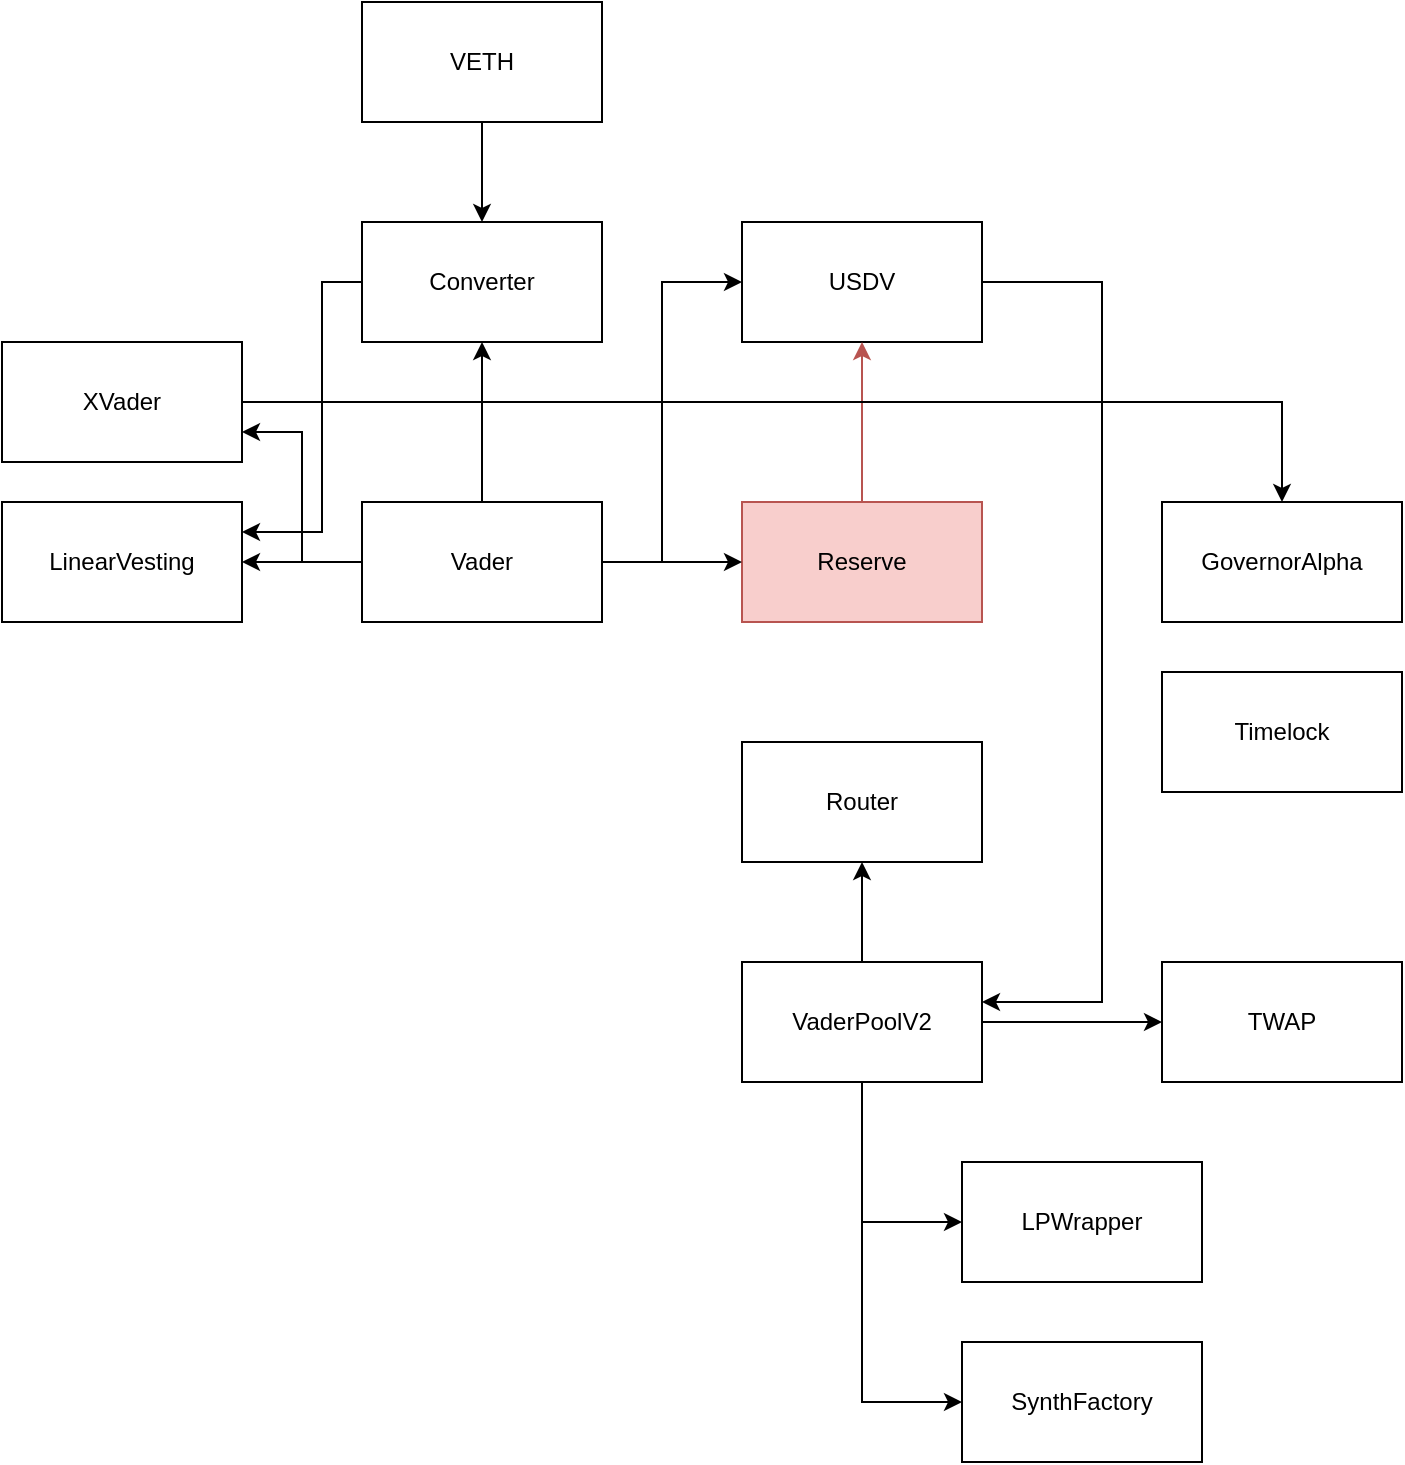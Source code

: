 <mxfile version="15.8.4" type="device"><diagram id="hppAtZGRtyBYPSNbsOE0" name="Page-1"><mxGraphModel dx="1350" dy="777" grid="1" gridSize="10" guides="1" tooltips="1" connect="1" arrows="1" fold="1" page="1" pageScale="1" pageWidth="1100" pageHeight="850" math="0" shadow="0"><root><mxCell id="0"/><mxCell id="1" parent="0"/><mxCell id="SMED7XCr4q9x-_h-L-x7-2" value="VETH" style="rounded=0;whiteSpace=wrap;html=1;" parent="1" vertex="1"><mxGeometry x="190" y="60" width="120" height="60" as="geometry"/></mxCell><mxCell id="SMED7XCr4q9x-_h-L-x7-3" value="Converter" style="rounded=0;whiteSpace=wrap;html=1;" parent="1" vertex="1"><mxGeometry x="190" y="170" width="120" height="60" as="geometry"/></mxCell><mxCell id="SMED7XCr4q9x-_h-L-x7-4" value="Vader" style="rounded=0;whiteSpace=wrap;html=1;" parent="1" vertex="1"><mxGeometry x="190" y="310" width="120" height="60" as="geometry"/></mxCell><mxCell id="SMED7XCr4q9x-_h-L-x7-5" value="LinearVesting" style="rounded=0;whiteSpace=wrap;html=1;" parent="1" vertex="1"><mxGeometry x="10" y="310" width="120" height="60" as="geometry"/></mxCell><mxCell id="SMED7XCr4q9x-_h-L-x7-6" value="" style="endArrow=classic;html=1;rounded=0;exitX=0;exitY=0.5;exitDx=0;exitDy=0;strokeColor=default;labelBackgroundColor=default;fontColor=default;" parent="1" source="SMED7XCr4q9x-_h-L-x7-4" target="SMED7XCr4q9x-_h-L-x7-5" edge="1"><mxGeometry width="50" height="50" relative="1" as="geometry"><mxPoint x="400" y="370" as="sourcePoint"/><mxPoint x="450" y="320" as="targetPoint"/></mxGeometry></mxCell><mxCell id="SMED7XCr4q9x-_h-L-x7-7" value="" style="endArrow=classic;html=1;rounded=0;exitX=0.5;exitY=0;exitDx=0;exitDy=0;" parent="1" source="SMED7XCr4q9x-_h-L-x7-4" target="SMED7XCr4q9x-_h-L-x7-3" edge="1"><mxGeometry width="50" height="50" relative="1" as="geometry"><mxPoint x="400" y="370" as="sourcePoint"/><mxPoint x="450" y="320" as="targetPoint"/></mxGeometry></mxCell><mxCell id="SMED7XCr4q9x-_h-L-x7-9" value="" style="endArrow=classic;html=1;rounded=0;exitX=0.5;exitY=1;exitDx=0;exitDy=0;" parent="1" source="SMED7XCr4q9x-_h-L-x7-2" target="SMED7XCr4q9x-_h-L-x7-3" edge="1"><mxGeometry width="50" height="50" relative="1" as="geometry"><mxPoint x="400" y="370" as="sourcePoint"/><mxPoint x="450" y="320" as="targetPoint"/></mxGeometry></mxCell><mxCell id="SMED7XCr4q9x-_h-L-x7-10" value="Reserve" style="rounded=0;whiteSpace=wrap;html=1;fillColor=#f8cecc;strokeColor=#b85450;" parent="1" vertex="1"><mxGeometry x="380" y="310" width="120" height="60" as="geometry"/></mxCell><mxCell id="SMED7XCr4q9x-_h-L-x7-11" value="" style="endArrow=classic;html=1;rounded=0;exitX=1;exitY=0.5;exitDx=0;exitDy=0;entryX=0;entryY=0.5;entryDx=0;entryDy=0;" parent="1" source="SMED7XCr4q9x-_h-L-x7-4" target="SMED7XCr4q9x-_h-L-x7-10" edge="1"><mxGeometry width="50" height="50" relative="1" as="geometry"><mxPoint x="400" y="370" as="sourcePoint"/><mxPoint x="450" y="320" as="targetPoint"/></mxGeometry></mxCell><mxCell id="SMED7XCr4q9x-_h-L-x7-12" value="Router" style="rounded=0;whiteSpace=wrap;html=1;" parent="1" vertex="1"><mxGeometry x="380" y="430" width="120" height="60" as="geometry"/></mxCell><mxCell id="SMED7XCr4q9x-_h-L-x7-13" value="VaderPoolV2" style="rounded=0;whiteSpace=wrap;html=1;fillColor=default;strokeColor=default;fontColor=default;" parent="1" vertex="1"><mxGeometry x="380" y="540" width="120" height="60" as="geometry"/></mxCell><mxCell id="SMED7XCr4q9x-_h-L-x7-14" value="" style="endArrow=classic;html=1;rounded=0;exitX=0.5;exitY=0;exitDx=0;exitDy=0;entryX=0.5;entryY=1;entryDx=0;entryDy=0;" parent="1" source="SMED7XCr4q9x-_h-L-x7-13" target="SMED7XCr4q9x-_h-L-x7-12" edge="1"><mxGeometry width="50" height="50" relative="1" as="geometry"><mxPoint x="400" y="370" as="sourcePoint"/><mxPoint x="450" y="320" as="targetPoint"/></mxGeometry></mxCell><mxCell id="SMED7XCr4q9x-_h-L-x7-20" value="USDV" style="rounded=0;whiteSpace=wrap;html=1;" parent="1" vertex="1"><mxGeometry x="380" y="170" width="120" height="60" as="geometry"/></mxCell><mxCell id="SMED7XCr4q9x-_h-L-x7-21" value="" style="endArrow=classic;html=1;rounded=0;exitX=1;exitY=0.5;exitDx=0;exitDy=0;entryX=0;entryY=0.5;entryDx=0;entryDy=0;" parent="1" source="SMED7XCr4q9x-_h-L-x7-4" target="SMED7XCr4q9x-_h-L-x7-20" edge="1"><mxGeometry width="50" height="50" relative="1" as="geometry"><mxPoint x="400" y="370" as="sourcePoint"/><mxPoint x="450" y="320" as="targetPoint"/><Array as="points"><mxPoint x="340" y="340"/><mxPoint x="340" y="200"/></Array></mxGeometry></mxCell><mxCell id="SMED7XCr4q9x-_h-L-x7-22" value="GovernorAlpha" style="rounded=0;whiteSpace=wrap;html=1;" parent="1" vertex="1"><mxGeometry x="590" y="310" width="120" height="60" as="geometry"/></mxCell><mxCell id="SMED7XCr4q9x-_h-L-x7-23" value="Timelock" style="rounded=0;whiteSpace=wrap;html=1;" parent="1" vertex="1"><mxGeometry x="590" y="395" width="120" height="60" as="geometry"/></mxCell><mxCell id="IgApeeY2ADN8JjNcoFpt-17" value="" style="endArrow=classic;html=1;rounded=0;entryX=0.5;entryY=1;entryDx=0;entryDy=0;exitX=0.5;exitY=0;exitDx=0;exitDy=0;fillColor=#f8cecc;strokeColor=#b85450;" parent="1" source="SMED7XCr4q9x-_h-L-x7-10" target="SMED7XCr4q9x-_h-L-x7-20" edge="1"><mxGeometry width="50" height="50" relative="1" as="geometry"><mxPoint x="400" y="430" as="sourcePoint"/><mxPoint x="450" y="380" as="targetPoint"/></mxGeometry></mxCell><mxCell id="SZLhZE75QkHYMfdiYkfl-1" value="" style="endArrow=classic;html=1;rounded=0;exitX=1;exitY=0.5;exitDx=0;exitDy=0;" parent="1" source="SMED7XCr4q9x-_h-L-x7-20" edge="1"><mxGeometry width="50" height="50" relative="1" as="geometry"><mxPoint x="520" y="420" as="sourcePoint"/><mxPoint x="500" y="560" as="targetPoint"/><Array as="points"><mxPoint x="560" y="200"/><mxPoint x="560" y="560"/></Array></mxGeometry></mxCell><mxCell id="-M5mWxjZdmeeTcBptXFE-5" value="SynthFactory" style="rounded=0;whiteSpace=wrap;html=1;fillColor=default;strokeColor=default;fontColor=default;" parent="1" vertex="1"><mxGeometry x="490" y="730" width="120" height="60" as="geometry"/></mxCell><mxCell id="-M5mWxjZdmeeTcBptXFE-7" value="LPWrapper" style="rounded=0;whiteSpace=wrap;html=1;fillColor=default;strokeColor=default;fontColor=default;" parent="1" vertex="1"><mxGeometry x="490" y="640" width="120" height="60" as="geometry"/></mxCell><mxCell id="hNWRGyqSIjPSaWzCkLJC-1" value="XVader" style="rounded=0;whiteSpace=wrap;html=1;" parent="1" vertex="1"><mxGeometry x="10" y="230" width="120" height="60" as="geometry"/></mxCell><mxCell id="hNWRGyqSIjPSaWzCkLJC-2" value="" style="endArrow=classic;html=1;rounded=0;strokeColor=default;labelBackgroundColor=default;fontColor=default;entryX=1;entryY=0.75;entryDx=0;entryDy=0;" parent="1" target="hNWRGyqSIjPSaWzCkLJC-1" edge="1"><mxGeometry width="50" height="50" relative="1" as="geometry"><mxPoint x="190" y="340" as="sourcePoint"/><mxPoint x="140" y="350" as="targetPoint"/><Array as="points"><mxPoint x="160" y="340"/><mxPoint x="160" y="275"/></Array></mxGeometry></mxCell><mxCell id="2UcxN5osmkik3pUoLy1p-1" value="TWAP" style="rounded=0;whiteSpace=wrap;html=1;fillColor=default;strokeColor=default;fontColor=default;" parent="1" vertex="1"><mxGeometry x="590" y="540" width="120" height="60" as="geometry"/></mxCell><mxCell id="2UcxN5osmkik3pUoLy1p-4" style="edgeStyle=orthogonalEdgeStyle;rounded=0;orthogonalLoop=1;jettySize=auto;html=1;exitX=0.5;exitY=1;exitDx=0;exitDy=0;" parent="1" edge="1"><mxGeometry relative="1" as="geometry"><mxPoint x="650" y="760" as="sourcePoint"/><mxPoint x="650" y="760" as="targetPoint"/></mxGeometry></mxCell><mxCell id="2UcxN5osmkik3pUoLy1p-11" value="" style="endArrow=classic;html=1;rounded=0;entryX=0;entryY=0.5;entryDx=0;entryDy=0;exitX=0.5;exitY=1;exitDx=0;exitDy=0;" parent="1" source="SMED7XCr4q9x-_h-L-x7-13" target="-M5mWxjZdmeeTcBptXFE-5" edge="1"><mxGeometry width="50" height="50" relative="1" as="geometry"><mxPoint x="520" y="520" as="sourcePoint"/><mxPoint x="570" y="470" as="targetPoint"/><Array as="points"><mxPoint x="440" y="760"/></Array></mxGeometry></mxCell><mxCell id="2UcxN5osmkik3pUoLy1p-12" value="" style="endArrow=classic;html=1;rounded=0;exitX=0.5;exitY=1;exitDx=0;exitDy=0;entryX=0;entryY=0.5;entryDx=0;entryDy=0;" parent="1" source="SMED7XCr4q9x-_h-L-x7-13" target="-M5mWxjZdmeeTcBptXFE-7" edge="1"><mxGeometry width="50" height="50" relative="1" as="geometry"><mxPoint x="520" y="520" as="sourcePoint"/><mxPoint x="570" y="470" as="targetPoint"/><Array as="points"><mxPoint x="440" y="670"/></Array></mxGeometry></mxCell><mxCell id="2UcxN5osmkik3pUoLy1p-13" value="" style="endArrow=classic;html=1;rounded=0;exitX=1;exitY=0.5;exitDx=0;exitDy=0;entryX=0;entryY=0.5;entryDx=0;entryDy=0;" parent="1" source="SMED7XCr4q9x-_h-L-x7-13" target="2UcxN5osmkik3pUoLy1p-1" edge="1"><mxGeometry width="50" height="50" relative="1" as="geometry"><mxPoint x="520" y="520" as="sourcePoint"/><mxPoint x="570" y="470" as="targetPoint"/></mxGeometry></mxCell><mxCell id="BLTag42SFMmIgLD9xb18-2" value="" style="endArrow=classic;html=1;rounded=0;entryX=0.5;entryY=0;entryDx=0;entryDy=0;exitX=1;exitY=0.5;exitDx=0;exitDy=0;" parent="1" source="hNWRGyqSIjPSaWzCkLJC-1" target="SMED7XCr4q9x-_h-L-x7-22" edge="1"><mxGeometry width="50" height="50" relative="1" as="geometry"><mxPoint x="520" y="440" as="sourcePoint"/><mxPoint x="570" y="390" as="targetPoint"/><Array as="points"><mxPoint x="650" y="260"/></Array></mxGeometry></mxCell><mxCell id="_yz_DXHpv8N6XuaQBGm0-1" value="" style="endArrow=classic;html=1;rounded=0;entryX=1;entryY=0.25;entryDx=0;entryDy=0;exitX=0;exitY=0.5;exitDx=0;exitDy=0;" edge="1" parent="1" source="SMED7XCr4q9x-_h-L-x7-3" target="SMED7XCr4q9x-_h-L-x7-5"><mxGeometry width="50" height="50" relative="1" as="geometry"><mxPoint x="520" y="420" as="sourcePoint"/><mxPoint x="570" y="370" as="targetPoint"/><Array as="points"><mxPoint x="170" y="200"/><mxPoint x="170" y="325"/></Array></mxGeometry></mxCell></root></mxGraphModel></diagram></mxfile>